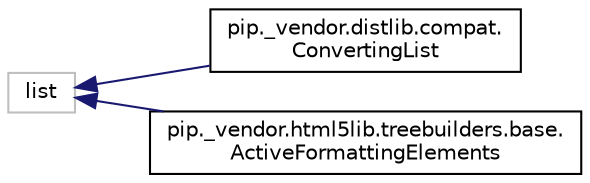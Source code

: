 digraph "Graphical Class Hierarchy"
{
  edge [fontname="Helvetica",fontsize="10",labelfontname="Helvetica",labelfontsize="10"];
  node [fontname="Helvetica",fontsize="10",shape=record];
  rankdir="LR";
  Node525 [label="list",height=0.2,width=0.4,color="grey75", fillcolor="white", style="filled"];
  Node525 -> Node0 [dir="back",color="midnightblue",fontsize="10",style="solid",fontname="Helvetica"];
  Node0 [label="pip._vendor.distlib.compat.\lConvertingList",height=0.2,width=0.4,color="black", fillcolor="white", style="filled",URL="$classpip_1_1__vendor_1_1distlib_1_1compat_1_1_converting_list.html"];
  Node525 -> Node527 [dir="back",color="midnightblue",fontsize="10",style="solid",fontname="Helvetica"];
  Node527 [label="pip._vendor.html5lib.treebuilders.base.\lActiveFormattingElements",height=0.2,width=0.4,color="black", fillcolor="white", style="filled",URL="$classpip_1_1__vendor_1_1html5lib_1_1treebuilders_1_1base_1_1_active_formatting_elements.html"];
}
